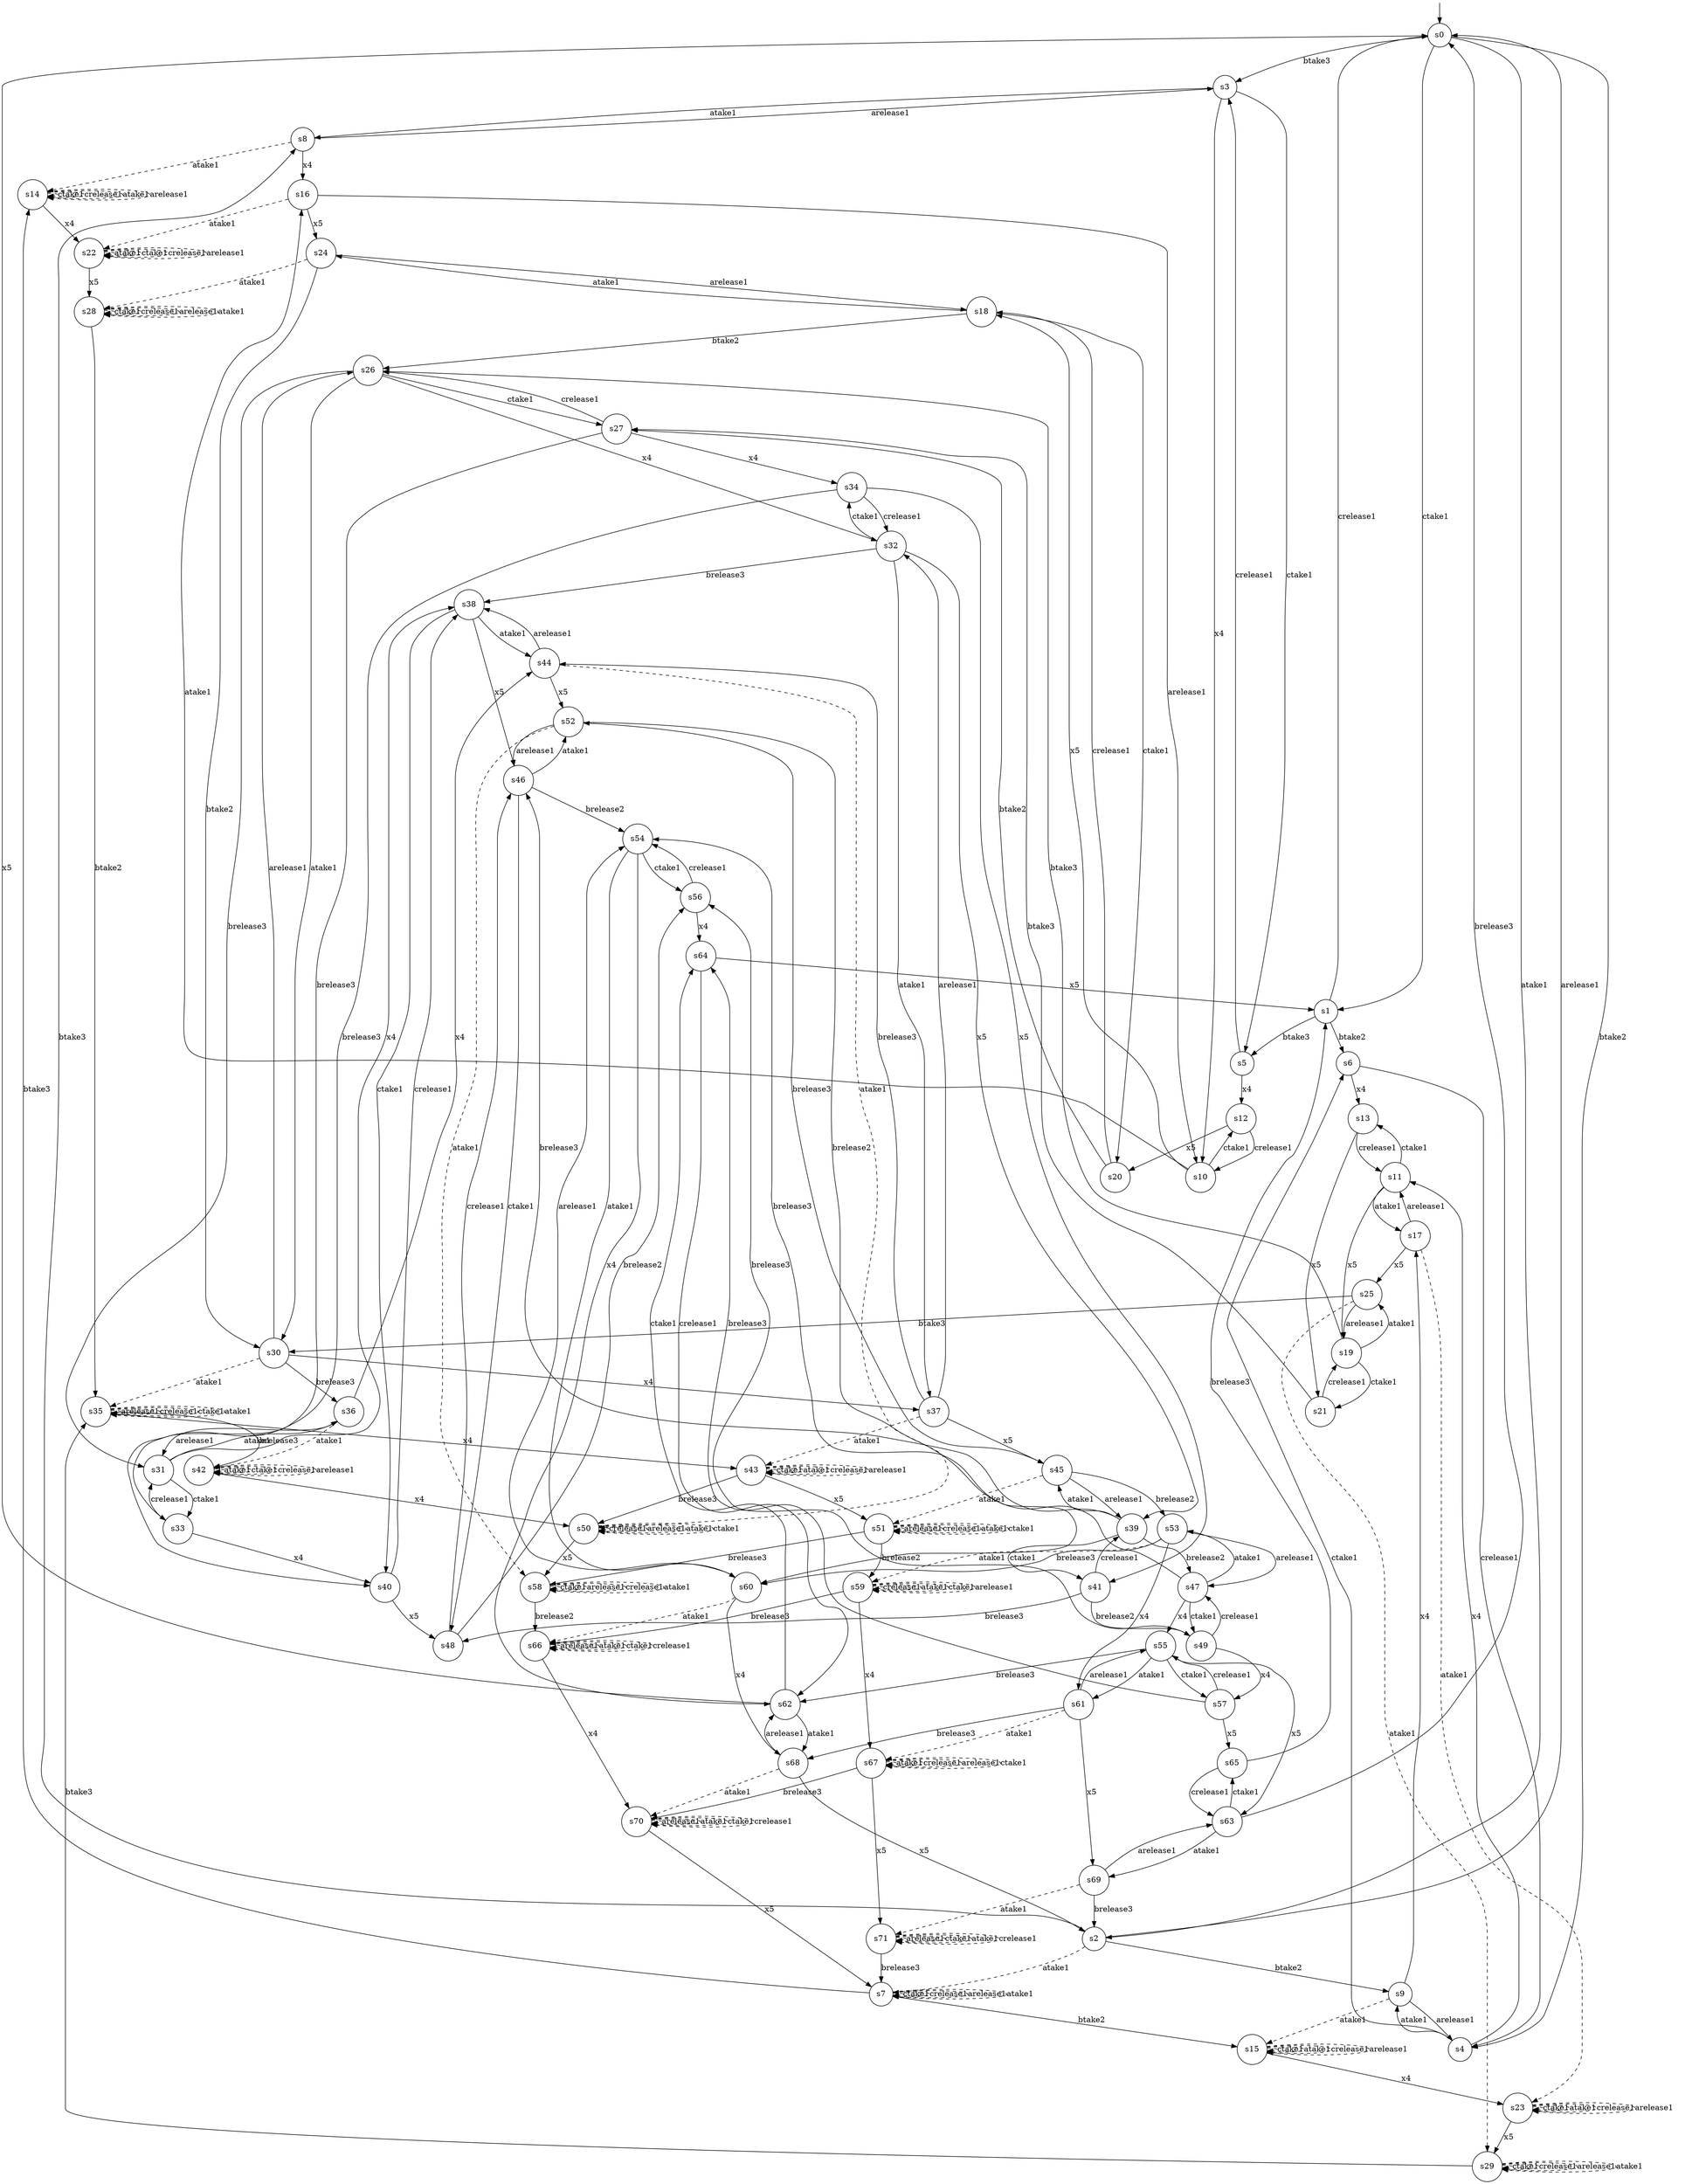 digraph g {

	s0 [shape="circle" label="s0"];
	s1 [shape="circle" label="s3"];
	s2 [shape="circle" label="s58"];
	s3 [shape="circle" label="s43"];
	s4 [shape="circle" label="s26"];
	s5 [shape="circle" label="s6"];
	s6 [shape="circle" label="s13"];
	s7 [shape="circle" label="s4"];
	s8 [shape="circle" label="s38"];
	s9 [shape="circle" label="s44"];
	s10 [shape="circle" label="s9"];
	s11 [shape="circle" label="s8"];
	s12 [shape="circle" label="s45"];
	s13 [shape="circle" label="s36"];
	s14 [shape="circle" label="s2"];
	s15 [shape="circle" label="s1"];
	s16 [shape="circle" label="s7"];
	s17 [shape="circle" label="s46"];
	s18 [shape="circle" label="s5"];
	s19 [shape="circle" label="s69"];
	s20 [shape="circle" label="s57"];
	s21 [shape="circle" label="s56"];
	s22 [shape="circle" label="s55"];
	s23 [shape="circle" label="s54"];
	s24 [shape="circle" label="s53"];
	s25 [shape="circle" label="s52"];
	s26 [shape="circle" label="s51"];
	s27 [shape="circle" label="s50"];
	s28 [shape="circle" label="s71"];
	s29 [shape="circle" label="s70"];
	s30 [shape="circle" label="s37"];
	s31 [shape="circle" label="s59"];
	s32 [shape="circle" label="s27"];
	s33 [shape="circle" label="s12"];
	s34 [shape="circle" label="s19"];
	s35 [shape="circle" label="s18"];
	s36 [shape="circle" label="s39"];
	s37 [shape="circle" label="s24"];
	s38 [shape="circle" label="s35"];
	s39 [shape="circle" label="s31"];
	s40 [shape="circle" label="s11"];
	s41 [shape="circle" label="s10"];
	s42 [shape="circle" label="s17"];
	s43 [shape="circle" label="s16"];
	s44 [shape="circle" label="s15"];
	s45 [shape="circle" label="s14"];
	s46 [shape="circle" label="s21"];
	s47 [shape="circle" label="s33"];
	s48 [shape="circle" label="s32"];
	s49 [shape="circle" label="s28"];
	s50 [shape="circle" label="s29"];
	s51 [shape="circle" label="s30"];
	s52 [shape="circle" label="s48"];
	s53 [shape="circle" label="s42"];
	s54 [shape="circle" label="s34"];
	s55 [shape="circle" label="s63"];
	s56 [shape="circle" label="s22"];
	s57 [shape="circle" label="s23"];
	s58 [shape="circle" label="s20"];
	s59 [shape="circle" label="s47"];
	s60 [shape="circle" label="s40"];
	s61 [shape="circle" label="s41"];
	s62 [shape="circle" label="s68"];
	s63 [shape="circle" label="s25"];
	s64 [shape="circle" label="s66"];
	s65 [shape="circle" label="s67"];
	s66 [shape="circle" label="s64"];
	s67 [shape="circle" label="s65"];
	s68 [shape="circle" label="s62"];
	s69 [shape="circle" label="s49"];
	s70 [shape="circle" label="s60"];
	s71 [shape="circle" label="s61"];

	s65 -> s65 [modality="MAY", style="dashed", label="atake1"];
	s24 -> s59 [modality="MUST", style="strict", label="arelease1"];
	s60 -> s52 [modality="MUST", style="strict", label="x5"];
	s45 -> s56 [modality="MUST", style="strict", label="x4"];
	s68 -> s62 [modality="MUST", style="strict", label="atake1"];
	s27 -> s27 [modality="MAY", style="dashed", label="crelease1"];
	s44 -> s44 [modality="MAY", style="dashed", label="ctake1"];
	s29 -> s16 [modality="MUST", style="strict", label="x5"];
	s44 -> s44 [modality="MAY", style="dashed", label="atake1"];
	s28 -> s28 [modality="MAY", style="dashed", label="arelease1"];
	s44 -> s44 [modality="MAY", style="dashed", label="crelease1"];
	s44 -> s44 [modality="MAY", style="dashed", label="arelease1"];
	s69 -> s21 [modality="MUST", style="strict", label="brelease3"];
	s44 -> s57 [modality="MUST", style="strict", label="x4"];
	s38 -> s38 [modality="MAY", style="dashed", label="arelease1"];
	s23 -> s68 [modality="MUST", style="strict", label="x4"];
	s59 -> s24 [modality="MUST", style="strict", label="atake1"];
	s43 -> s41 [modality="MUST", style="strict", label="arelease1"];
	s61 -> s52 [modality="MUST", style="strict", label="brelease3"];
	s55 -> s0 [modality="MUST", style="strict", label="brelease3"];
	s43 -> s56 [modality="MAY", style="dashed", label="atake1"];
	s62 -> s68 [modality="MUST", style="strict", label="arelease1"];
	s43 -> s37 [modality="MUST", style="strict", label="x5"];
	s42 -> s40 [modality="MUST", style="strict", label="arelease1"];
	s42 -> s57 [modality="MAY", style="dashed", label="atake1"];
	s42 -> s63 [modality="MUST", style="strict", label="x5"];
	s12 -> s24 [modality="MUST", style="strict", label="brelease2"];
	s29 -> s29 [modality="MAY", style="dashed", label="arelease1"];
	s53 -> s53 [modality="MAY", style="dashed", label="atake1"];
	s19 -> s14 [modality="MUST", style="strict", label="brelease3"];
	s35 -> s4 [modality="MUST", style="strict", label="btake2"];
	s56 -> s56 [modality="MAY", style="dashed", label="atake1"];
	s67 -> s15 [modality="MUST", style="strict", label="brelease3"];
	s26 -> s26 [modality="MAY", style="dashed", label="arelease1"];
	s35 -> s58 [modality="MUST", style="strict", label="ctake1"];
	s35 -> s37 [modality="MUST", style="strict", label="atake1"];
	s47 -> s60 [modality="MUST", style="strict", label="x4"];
	s34 -> s4 [modality="MUST", style="strict", label="btake3"];
	s34 -> s46 [modality="MUST", style="strict", label="ctake1"];
	s13 -> s39 [modality="MUST", style="strict", label="arelease1"];
	s12 -> s26 [modality="MAY", style="dashed", label="atake1"];
	s34 -> s63 [modality="MUST", style="strict", label="atake1"];
	s61 -> s69 [modality="MUST", style="strict", label="brelease2"];
	s20 -> s66 [modality="MUST", style="strict", label="brelease3"];
	s24 -> s70 [modality="MUST", style="strict", label="brelease3"];
	s58 -> s32 [modality="MUST", style="strict", label="btake2"];
	s64 -> s64 [modality="MAY", style="dashed", label="arelease1"];
	s25 -> s70 [modality="MUST", style="strict", label="brelease2"];
	s58 -> s35 [modality="MUST", style="strict", label="crelease1"];
	s46 -> s32 [modality="MUST", style="strict", label="btake3"];
	s22 -> s55 [modality="MUST", style="strict", label="x5"];
	s59 -> s22 [modality="MUST", style="strict", label="x4"];
	s38 -> s38 [modality="MAY", style="dashed", label="crelease1"];
	s46 -> s34 [modality="MUST", style="strict", label="crelease1"];
	s31 -> s31 [modality="MAY", style="dashed", label="crelease1"];
	s56 -> s56 [modality="MAY", style="dashed", label="ctake1"];
	s17 -> s52 [modality="MUST", style="strict", label="ctake1"];
	s53 -> s53 [modality="MAY", style="dashed", label="ctake1"];
	s56 -> s56 [modality="MAY", style="dashed", label="crelease1"];
	s28 -> s28 [modality="MAY", style="dashed", label="ctake1"];
	s31 -> s31 [modality="MAY", style="dashed", label="atake1"];
	s56 -> s56 [modality="MAY", style="dashed", label="arelease1"];
	s65 -> s65 [modality="MAY", style="dashed", label="crelease1"];
	s56 -> s49 [modality="MUST", style="strict", label="x5"];
	s71 -> s19 [modality="MUST", style="strict", label="x5"];
	s57 -> s57 [modality="MAY", style="dashed", label="ctake1"];
	s71 -> s22 [modality="MUST", style="strict", label="arelease1"];
	s69 -> s59 [modality="MUST", style="strict", label="crelease1"];
	s38 -> s3 [modality="MUST", style="strict", label="x4"];
	s57 -> s57 [modality="MAY", style="dashed", label="atake1"];
	s57 -> s57 [modality="MAY", style="dashed", label="crelease1"];
	s13 -> s9 [modality="MUST", style="strict", label="x4"];
	s65 -> s29 [modality="MUST", style="strict", label="brelease3"];
	s17 -> s23 [modality="MUST", style="strict", label="brelease2"];
	s57 -> s57 [modality="MAY", style="dashed", label="arelease1"];
	s53 -> s53 [modality="MAY", style="dashed", label="crelease1"];
	s57 -> s50 [modality="MUST", style="strict", label="x5"];
	s31 -> s31 [modality="MAY", style="dashed", label="ctake1"];
	s37 -> s51 [modality="MUST", style="strict", label="btake2"];
	s22 -> s20 [modality="MUST", style="strict", label="ctake1"];
	s4 -> s51 [modality="MUST", style="strict", label="atake1"];
	s68 -> s0 [modality="MUST", style="strict", label="x5"];
	s37 -> s35 [modality="MUST", style="strict", label="arelease1"];
	s30 -> s9 [modality="MUST", style="strict", label="brelease3"];
	s37 -> s49 [modality="MAY", style="dashed", label="atake1"];
	s17 -> s25 [modality="MUST", style="strict", label="atake1"];
	s53 -> s53 [modality="MAY", style="dashed", label="arelease1"];
	s63 -> s51 [modality="MUST", style="strict", label="btake3"];
	s63 -> s34 [modality="MUST", style="strict", label="arelease1"];
	s31 -> s65 [modality="MUST", style="strict", label="x4"];
	s63 -> s50 [modality="MAY", style="dashed", label="atake1"];
	s29 -> s29 [modality="MAY", style="dashed", label="atake1"];
	s21 -> s23 [modality="MUST", style="strict", label="crelease1"];
	s4 -> s32 [modality="MUST", style="strict", label="ctake1"];
	s4 -> s39 [modality="MUST", style="strict", label="brelease3"];
	s24 -> s31 [modality="MAY", style="dashed", label="atake1"];
	s4 -> s48 [modality="MUST", style="strict", label="x4"];
	s30 -> s3 [modality="MAY", style="dashed", label="atake1"];
	s59 -> s69 [modality="MUST", style="strict", label="ctake1"];
	s32 -> s4 [modality="MUST", style="strict", label="crelease1"];
	s53 -> s27 [modality="MUST", style="strict", label="x4"];
	s49 -> s38 [modality="MUST", style="strict", label="btake2"];
	s32 -> s47 [modality="MUST", style="strict", label="brelease3"];
	s32 -> s54 [modality="MUST", style="strict", label="x4"];
	s2 -> s2 [modality="MAY", style="dashed", label="ctake1"];
	s71 -> s65 [modality="MAY", style="dashed", label="atake1"];
	s49 -> s49 [modality="MAY", style="dashed", label="ctake1"];
	s64 -> s64 [modality="MAY", style="dashed", label="atake1"];
	s26 -> s31 [modality="MUST", style="strict", label="brelease2"];
	s51 -> s13 [modality="MUST", style="strict", label="brelease3"];
	s48 -> s30 [modality="MUST", style="strict", label="atake1"];
	s3 -> s3 [modality="MAY", style="dashed", label="ctake1"];
	s70 -> s62 [modality="MUST", style="strict", label="x4"];
	s49 -> s49 [modality="MAY", style="dashed", label="crelease1"];
	s49 -> s49 [modality="MAY", style="dashed", label="arelease1"];
	s65 -> s65 [modality="MAY", style="dashed", label="arelease1"];
	s49 -> s49 [modality="MAY", style="dashed", label="atake1"];
	s50 -> s38 [modality="MUST", style="strict", label="btake3"];
	s2 -> s2 [modality="MAY", style="dashed", label="arelease1"];
	s29 -> s29 [modality="MAY", style="dashed", label="ctake1"];
	s50 -> s50 [modality="MAY", style="dashed", label="ctake1"];
	s64 -> s29 [modality="MUST", style="strict", label="x4"];
	s50 -> s50 [modality="MAY", style="dashed", label="crelease1"];
	s25 -> s2 [modality="MAY", style="dashed", label="atake1"];
	s30 -> s12 [modality="MUST", style="strict", label="x5"];
	s48 -> s8 [modality="MUST", style="strict", label="brelease3"];
	s50 -> s50 [modality="MAY", style="dashed", label="arelease1"];
	s3 -> s3 [modality="MAY", style="dashed", label="atake1"];
	s50 -> s50 [modality="MAY", style="dashed", label="atake1"];
	s51 -> s38 [modality="MAY", style="dashed", label="atake1"];
	s28 -> s28 [modality="MAY", style="dashed", label="atake1"];
	s51 -> s4 [modality="MUST", style="strict", label="arelease1"];
	s69 -> s20 [modality="MUST", style="strict", label="x4"];
	s51 -> s30 [modality="MUST", style="strict", label="x4"];
	s52 -> s17 [modality="MUST", style="strict", label="crelease1"];
	s23 -> s21 [modality="MUST", style="strict", label="ctake1"];
	s3 -> s3 [modality="MAY", style="dashed", label="crelease1"];
	s39 -> s47 [modality="MUST", style="strict", label="ctake1"];
	s8 -> s60 [modality="MUST", style="strict", label="ctake1"];
	s55 -> s67 [modality="MUST", style="strict", label="ctake1"];
	s27 -> s27 [modality="MAY", style="dashed", label="arelease1"];
	s39 -> s13 [modality="MUST", style="strict", label="atake1"];
	s39 -> s8 [modality="MUST", style="strict", label="x4"];
	s22 -> s71 [modality="MUST", style="strict", label="atake1"];
	s48 -> s54 [modality="MUST", style="strict", label="ctake1"];
	s14 -> s11 [modality="MUST", style="strict", label="btake3"];
	s70 -> s23 [modality="MUST", style="strict", label="arelease1"];
	s0 -> s1 [modality="MUST", style="strict", label="btake3"];
	s8 -> s9 [modality="MUST", style="strict", label="atake1"];
	s62 -> s29 [modality="MAY", style="dashed", label="atake1"];
	s48 -> s36 [modality="MUST", style="strict", label="x5"];
	s3 -> s27 [modality="MUST", style="strict", label="brelease3"];
	s66 -> s68 [modality="MUST", style="strict", label="crelease1"];
	s47 -> s39 [modality="MUST", style="strict", label="crelease1"];
	s26 -> s26 [modality="MAY", style="dashed", label="crelease1"];
	s0 -> s7 [modality="MUST", style="strict", label="btake2"];
	s70 -> s64 [modality="MAY", style="dashed", label="atake1"];
	s15 -> s0 [modality="MUST", style="strict", label="crelease1"];
	s14 -> s16 [modality="MAY", style="dashed", label="atake1"];
	s15 -> s5 [modality="MUST", style="strict", label="btake2"];
	s54 -> s48 [modality="MUST", style="strict", label="crelease1"];
	s3 -> s3 [modality="MAY", style="dashed", label="arelease1"];
	s0 -> s14 [modality="MUST", style="strict", label="atake1"];
	s8 -> s17 [modality="MUST", style="strict", label="x5"];
	s29 -> s29 [modality="MAY", style="dashed", label="crelease1"];
	s0 -> s15 [modality="MUST", style="strict", label="ctake1"];
	s64 -> s64 [modality="MAY", style="dashed", label="ctake1"];
	s26 -> s26 [modality="MAY", style="dashed", label="atake1"];
	s15 -> s18 [modality="MUST", style="strict", label="btake3"];
	s7 -> s10 [modality="MUST", style="strict", label="atake1"];
	s38 -> s38 [modality="MAY", style="dashed", label="ctake1"];
	s14 -> s10 [modality="MUST", style="strict", label="btake2"];
	s52 -> s21 [modality="MUST", style="strict", label="brelease2"];
	s14 -> s0 [modality="MUST", style="strict", label="arelease1"];
	s36 -> s61 [modality="MUST", style="strict", label="ctake1"];
	s1 -> s18 [modality="MUST", style="strict", label="ctake1"];
	s3 -> s26 [modality="MUST", style="strict", label="x5"];
	s20 -> s67 [modality="MUST", style="strict", label="x5"];
	s1 -> s11 [modality="MUST", style="strict", label="atake1"];
	s65 -> s65 [modality="MAY", style="dashed", label="ctake1"];
	s1 -> s41 [modality="MUST", style="strict", label="x4"];
	s27 -> s27 [modality="MAY", style="dashed", label="atake1"];
	s7 -> s5 [modality="MUST", style="strict", label="ctake1"];
	s71 -> s62 [modality="MUST", style="strict", label="brelease3"];
	s27 -> s27 [modality="MAY", style="dashed", label="ctake1"];
	s38 -> s53 [modality="MUST", style="strict", label="brelease3"];
	s5 -> s7 [modality="MUST", style="strict", label="crelease1"];
	s7 -> s40 [modality="MUST", style="strict", label="x4"];
	s54 -> s60 [modality="MUST", style="strict", label="brelease3"];
	s9 -> s8 [modality="MUST", style="strict", label="arelease1"];
	s18 -> s1 [modality="MUST", style="strict", label="crelease1"];
	s61 -> s36 [modality="MUST", style="strict", label="crelease1"];
	s28 -> s28 [modality="MAY", style="dashed", label="crelease1"];
	s2 -> s64 [modality="MUST", style="strict", label="brelease2"];
	s18 -> s33 [modality="MUST", style="strict", label="x4"];
	s55 -> s19 [modality="MUST", style="strict", label="atake1"];
	s5 -> s6 [modality="MUST", style="strict", label="x4"];
	s23 -> s70 [modality="MUST", style="strict", label="atake1"];
	s19 -> s55 [modality="MUST", style="strict", label="arelease1"];
	s16 -> s45 [modality="MUST", style="strict", label="btake3"];
	s31 -> s31 [modality="MAY", style="dashed", label="arelease1"];
	s68 -> s66 [modality="MUST", style="strict", label="ctake1"];
	s16 -> s44 [modality="MUST", style="strict", label="btake2"];
	s13 -> s53 [modality="MAY", style="dashed", label="atake1"];
	s11 -> s45 [modality="MAY", style="dashed", label="atake1"];
	s67 -> s55 [modality="MUST", style="strict", label="crelease1"];
	s36 -> s17 [modality="MUST", style="strict", label="brelease3"];
	s16 -> s16 [modality="MAY", style="dashed", label="ctake1"];
	s9 -> s27 [modality="MAY", style="dashed", label="atake1"];
	s16 -> s16 [modality="MAY", style="dashed", label="crelease1"];
	s24 -> s71 [modality="MUST", style="strict", label="x4"];
	s16 -> s16 [modality="MAY", style="dashed", label="arelease1"];
	s62 -> s14 [modality="MUST", style="strict", label="x5"];
	s22 -> s68 [modality="MUST", style="strict", label="brelease3"];
	s16 -> s16 [modality="MAY", style="dashed", label="atake1"];
	s20 -> s22 [modality="MUST", style="strict", label="crelease1"];
	s11 -> s1 [modality="MUST", style="strict", label="arelease1"];
	s27 -> s2 [modality="MUST", style="strict", label="x5"];
	s30 -> s48 [modality="MUST", style="strict", label="arelease1"];
	s11 -> s43 [modality="MUST", style="strict", label="x4"];
	s54 -> s61 [modality="MUST", style="strict", label="x5"];
	s9 -> s25 [modality="MUST", style="strict", label="x5"];
	s10 -> s7 [modality="MUST", style="strict", label="arelease1"];
	s36 -> s59 [modality="MUST", style="strict", label="brelease2"];
	s10 -> s44 [modality="MAY", style="dashed", label="atake1"];
	s10 -> s42 [modality="MUST", style="strict", label="x4"];
	s19 -> s28 [modality="MAY", style="dashed", label="atake1"];
	s21 -> s66 [modality="MUST", style="strict", label="x4"];
	s41 -> s33 [modality="MUST", style="strict", label="ctake1"];
	s59 -> s23 [modality="MUST", style="strict", label="brelease3"];
	s41 -> s43 [modality="MUST", style="strict", label="atake1"];
	s66 -> s15 [modality="MUST", style="strict", label="x5"];
	s26 -> s2 [modality="MUST", style="strict", label="brelease3"];
	s41 -> s35 [modality="MUST", style="strict", label="x5"];
	s36 -> s12 [modality="MUST", style="strict", label="atake1"];
	s40 -> s6 [modality="MUST", style="strict", label="ctake1"];
	s65 -> s28 [modality="MUST", style="strict", label="x5"];
	s12 -> s25 [modality="MUST", style="strict", label="brelease3"];
	s40 -> s42 [modality="MUST", style="strict", label="atake1"];
	s40 -> s34 [modality="MUST", style="strict", label="x5"];
	s33 -> s41 [modality="MUST", style="strict", label="crelease1"];
	s2 -> s2 [modality="MAY", style="dashed", label="crelease1"];
	s6 -> s40 [modality="MUST", style="strict", label="crelease1"];
	s64 -> s64 [modality="MAY", style="dashed", label="crelease1"];
	s25 -> s17 [modality="MUST", style="strict", label="arelease1"];
	s33 -> s58 [modality="MUST", style="strict", label="x5"];
	s38 -> s38 [modality="MAY", style="dashed", label="atake1"];
	s12 -> s36 [modality="MUST", style="strict", label="arelease1"];
	s6 -> s46 [modality="MUST", style="strict", label="x5"];
	s60 -> s8 [modality="MUST", style="strict", label="crelease1"];
	s45 -> s45 [modality="MAY", style="dashed", label="ctake1"];
	s26 -> s26 [modality="MAY", style="dashed", label="ctake1"];
	s31 -> s64 [modality="MUST", style="strict", label="brelease3"];
	s45 -> s45 [modality="MAY", style="dashed", label="crelease1"];
	s45 -> s45 [modality="MAY", style="dashed", label="atake1"];
	s28 -> s16 [modality="MUST", style="strict", label="brelease3"];
	s2 -> s2 [modality="MAY", style="dashed", label="atake1"];
	s45 -> s45 [modality="MAY", style="dashed", label="arelease1"];

__start0 [label="" shape="none" width="0" height="0"];
__start0 -> s0;
}
